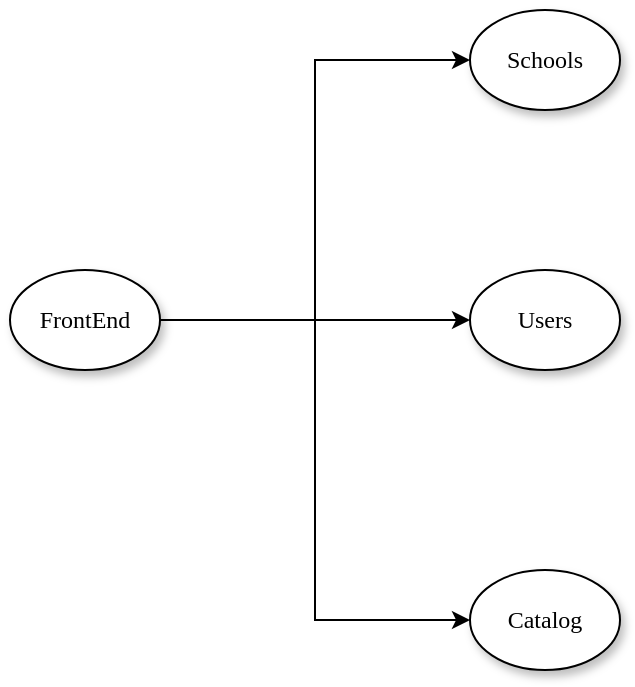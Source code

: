 <mxfile version="13.6.9" type="github">
  <diagram name="Page-1" id="42789a77-a242-8287-6e28-9cd8cfd52e62">
    <mxGraphModel dx="946" dy="623" grid="1" gridSize="10" guides="1" tooltips="1" connect="1" arrows="1" fold="1" page="1" pageScale="1" pageWidth="1100" pageHeight="850" background="#ffffff" math="0" shadow="0">
      <root>
        <mxCell id="0" />
        <mxCell id="1" parent="0" />
        <mxCell id="1ea317790d2ca983-2" value="&lt;span&gt;Schools&lt;/span&gt;" style="ellipse;whiteSpace=wrap;html=1;rounded=0;shadow=1;comic=0;labelBackgroundColor=none;strokeWidth=1;fontFamily=Verdana;fontSize=12;align=center;" parent="1" vertex="1">
          <mxGeometry x="440" y="70" width="75" height="50" as="geometry" />
        </mxCell>
        <mxCell id="1ea317790d2ca983-3" value="&lt;span&gt;Users&lt;/span&gt;" style="ellipse;whiteSpace=wrap;html=1;rounded=0;shadow=1;comic=0;labelBackgroundColor=none;strokeWidth=1;fontFamily=Verdana;fontSize=12;align=center;" parent="1" vertex="1">
          <mxGeometry x="440" y="200" width="75" height="50" as="geometry" />
        </mxCell>
        <mxCell id="DX51bIksWlAL_mZGX_L8-2" style="edgeStyle=orthogonalEdgeStyle;rounded=0;orthogonalLoop=1;jettySize=auto;html=1;entryX=0;entryY=0.5;entryDx=0;entryDy=0;" edge="1" parent="1" source="1ea317790d2ca983-9" target="1ea317790d2ca983-2">
          <mxGeometry relative="1" as="geometry" />
        </mxCell>
        <mxCell id="DX51bIksWlAL_mZGX_L8-3" style="edgeStyle=orthogonalEdgeStyle;rounded=0;orthogonalLoop=1;jettySize=auto;html=1;" edge="1" parent="1" source="1ea317790d2ca983-9" target="1ea317790d2ca983-3">
          <mxGeometry relative="1" as="geometry" />
        </mxCell>
        <mxCell id="DX51bIksWlAL_mZGX_L8-4" style="edgeStyle=orthogonalEdgeStyle;rounded=0;orthogonalLoop=1;jettySize=auto;html=1;entryX=0;entryY=0.5;entryDx=0;entryDy=0;" edge="1" parent="1" source="1ea317790d2ca983-9" target="DX51bIksWlAL_mZGX_L8-1">
          <mxGeometry relative="1" as="geometry" />
        </mxCell>
        <mxCell id="1ea317790d2ca983-9" value="FrontEnd" style="ellipse;whiteSpace=wrap;html=1;rounded=0;shadow=1;comic=0;labelBackgroundColor=none;strokeWidth=1;fontFamily=Verdana;fontSize=12;align=center;" parent="1" vertex="1">
          <mxGeometry x="210" y="200" width="75" height="50" as="geometry" />
        </mxCell>
        <mxCell id="DX51bIksWlAL_mZGX_L8-1" value="&lt;span&gt;Catalog&lt;/span&gt;" style="ellipse;whiteSpace=wrap;html=1;rounded=0;shadow=1;comic=0;labelBackgroundColor=none;strokeWidth=1;fontFamily=Verdana;fontSize=12;align=center;" vertex="1" parent="1">
          <mxGeometry x="440" y="350" width="75" height="50" as="geometry" />
        </mxCell>
      </root>
    </mxGraphModel>
  </diagram>
</mxfile>
